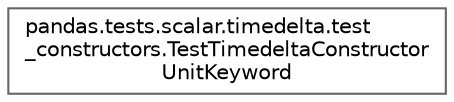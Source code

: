 digraph "Graphical Class Hierarchy"
{
 // LATEX_PDF_SIZE
  bgcolor="transparent";
  edge [fontname=Helvetica,fontsize=10,labelfontname=Helvetica,labelfontsize=10];
  node [fontname=Helvetica,fontsize=10,shape=box,height=0.2,width=0.4];
  rankdir="LR";
  Node0 [id="Node000000",label="pandas.tests.scalar.timedelta.test\l_constructors.TestTimedeltaConstructor\lUnitKeyword",height=0.2,width=0.4,color="grey40", fillcolor="white", style="filled",URL="$d4/d22/classpandas_1_1tests_1_1scalar_1_1timedelta_1_1test__constructors_1_1TestTimedeltaConstructorUnitKeyword.html",tooltip=" "];
}

